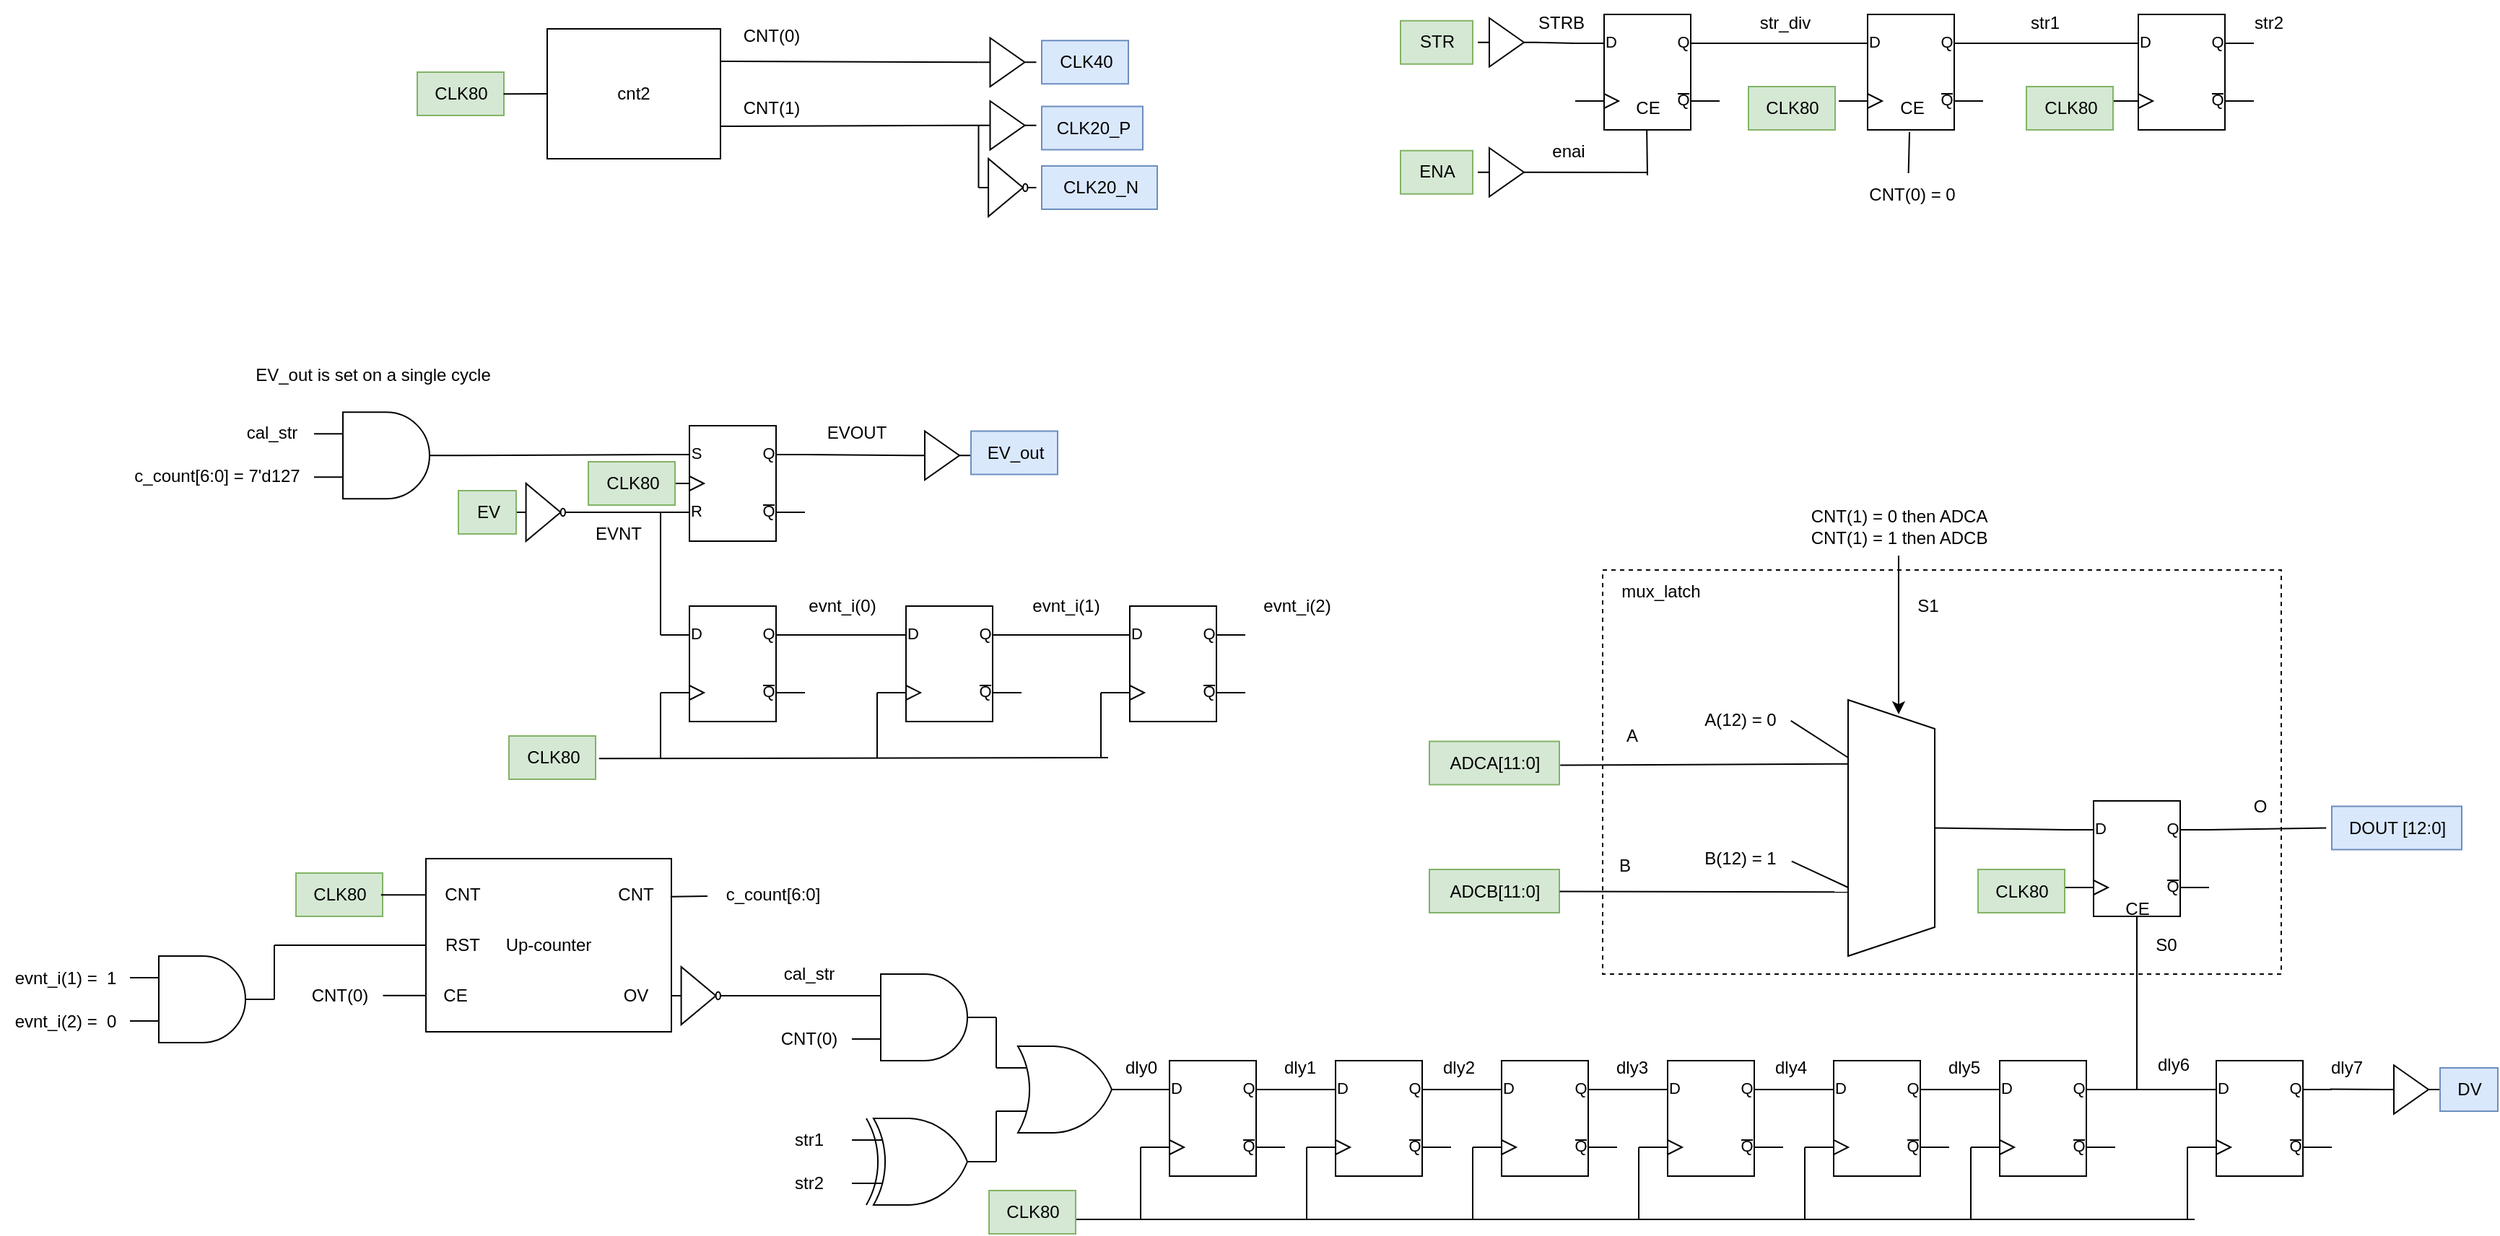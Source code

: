 <mxfile version="25.0.3">
  <diagram name="Page-1" id="l6vm6D5bDFFw4VC0lwEt">
    <mxGraphModel dx="4077" dy="2348" grid="1" gridSize="10" guides="1" tooltips="1" connect="1" arrows="1" fold="1" page="1" pageScale="1" pageWidth="850" pageHeight="1100" math="0" shadow="0">
      <root>
        <mxCell id="0" />
        <mxCell id="1" parent="0" />
        <mxCell id="7gWHNDznOMSoThGWRuVY-87" value="" style="rounded=0;whiteSpace=wrap;html=1;fillColor=none;strokeColor=default;dashed=1;" parent="1" vertex="1">
          <mxGeometry x="140" y="150" width="470" height="280" as="geometry" />
        </mxCell>
        <mxCell id="wpZZzpJMfPtLMuc3uOEI-1" value="" style="verticalLabelPosition=bottom;shadow=0;dashed=0;align=center;html=1;verticalAlign=top;shape=mxgraph.electrical.logic_gates.d_type_flip-flop;" parent="1" vertex="1">
          <mxGeometry x="460" y="310" width="100" height="80" as="geometry" />
        </mxCell>
        <mxCell id="wpZZzpJMfPtLMuc3uOEI-2" value="" style="endArrow=none;html=1;rounded=0;" parent="1" edge="1">
          <mxGeometry width="50" height="50" relative="1" as="geometry">
            <mxPoint x="510" y="510" as="sourcePoint" />
            <mxPoint x="510" y="390" as="targetPoint" />
          </mxGeometry>
        </mxCell>
        <mxCell id="wpZZzpJMfPtLMuc3uOEI-4" value="CE" style="text;html=1;align=center;verticalAlign=middle;resizable=0;points=[];autosize=1;strokeColor=none;fillColor=none;" parent="1" vertex="1">
          <mxGeometry x="490" y="370" width="40" height="30" as="geometry" />
        </mxCell>
        <mxCell id="wpZZzpJMfPtLMuc3uOEI-6" value="" style="verticalLabelPosition=bottom;shadow=0;dashed=0;align=center;html=1;verticalAlign=top;shape=mxgraph.electrical.logic_gates.d_type_flip-flop;" parent="1" vertex="1">
          <mxGeometry x="395" y="490" width="100" height="80" as="geometry" />
        </mxCell>
        <mxCell id="wpZZzpJMfPtLMuc3uOEI-7" value="" style="verticalLabelPosition=bottom;shadow=0;dashed=0;align=center;html=1;verticalAlign=top;shape=mxgraph.electrical.logic_gates.d_type_flip-flop;" parent="1" vertex="1">
          <mxGeometry x="545" y="490" width="100" height="80" as="geometry" />
        </mxCell>
        <mxCell id="wpZZzpJMfPtLMuc3uOEI-9" value="" style="endArrow=none;html=1;rounded=0;entryX=0;entryY=0.25;entryDx=0;entryDy=0;entryPerimeter=0;exitX=1;exitY=0.25;exitDx=0;exitDy=0;exitPerimeter=0;" parent="1" source="wpZZzpJMfPtLMuc3uOEI-6" target="wpZZzpJMfPtLMuc3uOEI-7" edge="1">
          <mxGeometry width="50" height="50" relative="1" as="geometry">
            <mxPoint x="530" y="510" as="sourcePoint" />
            <mxPoint x="610" y="520" as="targetPoint" />
          </mxGeometry>
        </mxCell>
        <mxCell id="wpZZzpJMfPtLMuc3uOEI-10" value="" style="verticalLabelPosition=bottom;shadow=0;dashed=0;align=center;html=1;verticalAlign=top;shape=mxgraph.electrical.logic_gates.d_type_flip-flop;" parent="1" vertex="1">
          <mxGeometry x="280" y="490" width="100" height="80" as="geometry" />
        </mxCell>
        <mxCell id="wpZZzpJMfPtLMuc3uOEI-11" value="" style="endArrow=none;html=1;rounded=0;exitX=1;exitY=0.25;exitDx=0;exitDy=0;exitPerimeter=0;entryX=0;entryY=0.25;entryDx=0;entryDy=0;entryPerimeter=0;" parent="1" source="wpZZzpJMfPtLMuc3uOEI-10" edge="1">
          <mxGeometry width="50" height="50" relative="1" as="geometry">
            <mxPoint x="410" y="570" as="sourcePoint" />
            <mxPoint x="395" y="510" as="targetPoint" />
          </mxGeometry>
        </mxCell>
        <mxCell id="wpZZzpJMfPtLMuc3uOEI-12" value="" style="verticalLabelPosition=bottom;shadow=0;dashed=0;align=center;html=1;verticalAlign=top;shape=mxgraph.electrical.logic_gates.d_type_flip-flop;" parent="1" vertex="1">
          <mxGeometry x="165" y="490" width="100" height="80" as="geometry" />
        </mxCell>
        <mxCell id="wpZZzpJMfPtLMuc3uOEI-13" value="" style="endArrow=none;html=1;rounded=0;exitX=1;exitY=0.25;exitDx=0;exitDy=0;exitPerimeter=0;entryX=0;entryY=0.25;entryDx=0;entryDy=0;entryPerimeter=0;" parent="1" source="wpZZzpJMfPtLMuc3uOEI-12" edge="1">
          <mxGeometry width="50" height="50" relative="1" as="geometry">
            <mxPoint x="295" y="570" as="sourcePoint" />
            <mxPoint x="280" y="510" as="targetPoint" />
          </mxGeometry>
        </mxCell>
        <mxCell id="wpZZzpJMfPtLMuc3uOEI-14" value="" style="verticalLabelPosition=bottom;shadow=0;dashed=0;align=center;html=1;verticalAlign=top;shape=mxgraph.electrical.logic_gates.d_type_flip-flop;" parent="1" vertex="1">
          <mxGeometry x="50" y="490" width="100" height="80" as="geometry" />
        </mxCell>
        <mxCell id="wpZZzpJMfPtLMuc3uOEI-15" value="" style="endArrow=none;html=1;rounded=0;exitX=1;exitY=0.25;exitDx=0;exitDy=0;exitPerimeter=0;entryX=0;entryY=0.25;entryDx=0;entryDy=0;entryPerimeter=0;" parent="1" source="wpZZzpJMfPtLMuc3uOEI-14" edge="1">
          <mxGeometry width="50" height="50" relative="1" as="geometry">
            <mxPoint x="180" y="570" as="sourcePoint" />
            <mxPoint x="165" y="510" as="targetPoint" />
          </mxGeometry>
        </mxCell>
        <mxCell id="wpZZzpJMfPtLMuc3uOEI-16" value="" style="verticalLabelPosition=bottom;shadow=0;dashed=0;align=center;html=1;verticalAlign=top;shape=mxgraph.electrical.logic_gates.d_type_flip-flop;" parent="1" vertex="1">
          <mxGeometry x="-65" y="490" width="100" height="80" as="geometry" />
        </mxCell>
        <mxCell id="wpZZzpJMfPtLMuc3uOEI-17" value="" style="endArrow=none;html=1;rounded=0;exitX=1;exitY=0.25;exitDx=0;exitDy=0;exitPerimeter=0;entryX=0;entryY=0.25;entryDx=0;entryDy=0;entryPerimeter=0;" parent="1" source="wpZZzpJMfPtLMuc3uOEI-16" edge="1">
          <mxGeometry width="50" height="50" relative="1" as="geometry">
            <mxPoint x="65" y="570" as="sourcePoint" />
            <mxPoint x="50" y="510" as="targetPoint" />
          </mxGeometry>
        </mxCell>
        <mxCell id="wpZZzpJMfPtLMuc3uOEI-18" value="" style="verticalLabelPosition=bottom;shadow=0;dashed=0;align=center;html=1;verticalAlign=top;shape=mxgraph.electrical.logic_gates.d_type_flip-flop;" parent="1" vertex="1">
          <mxGeometry x="-180" y="490" width="100" height="80" as="geometry" />
        </mxCell>
        <mxCell id="wpZZzpJMfPtLMuc3uOEI-19" value="" style="endArrow=none;html=1;rounded=0;exitX=1;exitY=0.25;exitDx=0;exitDy=0;exitPerimeter=0;entryX=0;entryY=0.25;entryDx=0;entryDy=0;entryPerimeter=0;" parent="1" source="wpZZzpJMfPtLMuc3uOEI-18" edge="1">
          <mxGeometry width="50" height="50" relative="1" as="geometry">
            <mxPoint x="-50" y="570" as="sourcePoint" />
            <mxPoint x="-65" y="510" as="targetPoint" />
          </mxGeometry>
        </mxCell>
        <mxCell id="wpZZzpJMfPtLMuc3uOEI-20" value="dly0" style="text;html=1;align=center;verticalAlign=middle;resizable=0;points=[];autosize=1;strokeColor=none;fillColor=none;" parent="1" vertex="1">
          <mxGeometry x="-205" y="480" width="50" height="30" as="geometry" />
        </mxCell>
        <mxCell id="wpZZzpJMfPtLMuc3uOEI-21" value="dly1" style="text;html=1;align=center;verticalAlign=middle;resizable=0;points=[];autosize=1;strokeColor=none;fillColor=none;" parent="1" vertex="1">
          <mxGeometry x="-95" y="480" width="50" height="30" as="geometry" />
        </mxCell>
        <mxCell id="wpZZzpJMfPtLMuc3uOEI-22" value="dly2" style="text;html=1;align=center;verticalAlign=middle;resizable=0;points=[];autosize=1;strokeColor=none;fillColor=none;" parent="1" vertex="1">
          <mxGeometry x="15" y="480" width="50" height="30" as="geometry" />
        </mxCell>
        <mxCell id="wpZZzpJMfPtLMuc3uOEI-23" value="dly3" style="text;html=1;align=center;verticalAlign=middle;resizable=0;points=[];autosize=1;strokeColor=none;fillColor=none;" parent="1" vertex="1">
          <mxGeometry x="135" y="480" width="50" height="30" as="geometry" />
        </mxCell>
        <mxCell id="wpZZzpJMfPtLMuc3uOEI-25" value="dly4" style="text;html=1;align=center;verticalAlign=middle;resizable=0;points=[];autosize=1;strokeColor=none;fillColor=none;" parent="1" vertex="1">
          <mxGeometry x="245" y="480" width="50" height="30" as="geometry" />
        </mxCell>
        <mxCell id="wpZZzpJMfPtLMuc3uOEI-26" value="dly5" style="text;html=1;align=center;verticalAlign=middle;resizable=0;points=[];autosize=1;strokeColor=none;fillColor=none;" parent="1" vertex="1">
          <mxGeometry x="365" y="480" width="50" height="30" as="geometry" />
        </mxCell>
        <mxCell id="wpZZzpJMfPtLMuc3uOEI-27" value="dly6" style="text;html=1;align=center;verticalAlign=middle;resizable=0;points=[];autosize=1;strokeColor=none;fillColor=none;" parent="1" vertex="1">
          <mxGeometry x="510" y="477.5" width="50" height="30" as="geometry" />
        </mxCell>
        <mxCell id="wpZZzpJMfPtLMuc3uOEI-28" value="" style="endArrow=none;html=1;rounded=0;entryX=0;entryY=0.75;entryDx=0;entryDy=0;entryPerimeter=0;" parent="1" target="wpZZzpJMfPtLMuc3uOEI-18" edge="1">
          <mxGeometry width="50" height="50" relative="1" as="geometry">
            <mxPoint x="-180" y="600" as="sourcePoint" />
            <mxPoint x="-155" y="600" as="targetPoint" />
          </mxGeometry>
        </mxCell>
        <mxCell id="wpZZzpJMfPtLMuc3uOEI-30" value="" style="endArrow=none;html=1;rounded=0;exitX=0;exitY=0.75;exitDx=0;exitDy=0;exitPerimeter=0;" parent="1" source="wpZZzpJMfPtLMuc3uOEI-16" edge="1">
          <mxGeometry width="50" height="50" relative="1" as="geometry">
            <mxPoint x="185" y="540" as="sourcePoint" />
            <mxPoint x="-65" y="600" as="targetPoint" />
          </mxGeometry>
        </mxCell>
        <mxCell id="wpZZzpJMfPtLMuc3uOEI-32" value="" style="endArrow=none;html=1;rounded=0;entryX=0;entryY=0.75;entryDx=0;entryDy=0;entryPerimeter=0;" parent="1" target="wpZZzpJMfPtLMuc3uOEI-14" edge="1">
          <mxGeometry width="50" height="50" relative="1" as="geometry">
            <mxPoint x="50" y="600" as="sourcePoint" />
            <mxPoint x="85" y="650" as="targetPoint" />
          </mxGeometry>
        </mxCell>
        <mxCell id="wpZZzpJMfPtLMuc3uOEI-33" value="" style="endArrow=none;html=1;rounded=0;entryX=0;entryY=0.75;entryDx=0;entryDy=0;entryPerimeter=0;" parent="1" edge="1">
          <mxGeometry width="50" height="50" relative="1" as="geometry">
            <mxPoint x="165" y="600" as="sourcePoint" />
            <mxPoint x="165" y="550" as="targetPoint" />
          </mxGeometry>
        </mxCell>
        <mxCell id="wpZZzpJMfPtLMuc3uOEI-34" value="" style="endArrow=none;html=1;rounded=0;entryX=0;entryY=0.75;entryDx=0;entryDy=0;entryPerimeter=0;" parent="1" edge="1">
          <mxGeometry width="50" height="50" relative="1" as="geometry">
            <mxPoint x="280" y="600" as="sourcePoint" />
            <mxPoint x="280" y="550" as="targetPoint" />
          </mxGeometry>
        </mxCell>
        <mxCell id="wpZZzpJMfPtLMuc3uOEI-35" value="" style="endArrow=none;html=1;rounded=0;entryX=0;entryY=0.75;entryDx=0;entryDy=0;entryPerimeter=0;" parent="1" edge="1">
          <mxGeometry width="50" height="50" relative="1" as="geometry">
            <mxPoint x="395" y="600" as="sourcePoint" />
            <mxPoint x="395" y="550" as="targetPoint" />
          </mxGeometry>
        </mxCell>
        <mxCell id="wpZZzpJMfPtLMuc3uOEI-36" value="" style="endArrow=none;html=1;rounded=0;entryX=0;entryY=0.75;entryDx=0;entryDy=0;entryPerimeter=0;" parent="1" edge="1">
          <mxGeometry width="50" height="50" relative="1" as="geometry">
            <mxPoint x="545" y="600" as="sourcePoint" />
            <mxPoint x="545" y="550" as="targetPoint" />
          </mxGeometry>
        </mxCell>
        <mxCell id="wpZZzpJMfPtLMuc3uOEI-37" value="" style="endArrow=none;html=1;rounded=0;" parent="1" edge="1">
          <mxGeometry width="50" height="50" relative="1" as="geometry">
            <mxPoint x="-225" y="600" as="sourcePoint" />
            <mxPoint x="550" y="600" as="targetPoint" />
          </mxGeometry>
        </mxCell>
        <mxCell id="wpZZzpJMfPtLMuc3uOEI-38" value="" style="verticalLabelPosition=bottom;shadow=0;dashed=0;align=center;html=1;verticalAlign=top;shape=mxgraph.electrical.logic_gates.logic_gate;operation=or;" parent="1" vertex="1">
          <mxGeometry x="-280" y="480" width="100" height="60" as="geometry" />
        </mxCell>
        <mxCell id="wpZZzpJMfPtLMuc3uOEI-39" value="" style="verticalLabelPosition=bottom;shadow=0;dashed=0;align=center;html=1;verticalAlign=top;shape=mxgraph.electrical.logic_gates.logic_gate;operation=and;" parent="1" vertex="1">
          <mxGeometry x="-380" y="430" width="100" height="60" as="geometry" />
        </mxCell>
        <mxCell id="wpZZzpJMfPtLMuc3uOEI-40" value="" style="verticalLabelPosition=bottom;shadow=0;dashed=0;align=center;html=1;verticalAlign=top;shape=mxgraph.electrical.logic_gates.logic_gate;operation=xor;" parent="1" vertex="1">
          <mxGeometry x="-380" y="530" width="100" height="60" as="geometry" />
        </mxCell>
        <mxCell id="wpZZzpJMfPtLMuc3uOEI-41" value="" style="endArrow=none;html=1;rounded=0;entryX=1;entryY=0.5;entryDx=0;entryDy=0;entryPerimeter=0;exitX=0;exitY=0.25;exitDx=0;exitDy=0;exitPerimeter=0;" parent="1" source="wpZZzpJMfPtLMuc3uOEI-38" target="wpZZzpJMfPtLMuc3uOEI-39" edge="1">
          <mxGeometry width="50" height="50" relative="1" as="geometry">
            <mxPoint x="-170" y="610" as="sourcePoint" />
            <mxPoint x="-170" y="560" as="targetPoint" />
          </mxGeometry>
        </mxCell>
        <mxCell id="wpZZzpJMfPtLMuc3uOEI-42" value="" style="endArrow=none;html=1;rounded=0;entryX=0;entryY=0.75;entryDx=0;entryDy=0;entryPerimeter=0;exitX=1;exitY=0.5;exitDx=0;exitDy=0;exitPerimeter=0;" parent="1" source="wpZZzpJMfPtLMuc3uOEI-40" target="wpZZzpJMfPtLMuc3uOEI-38" edge="1">
          <mxGeometry width="50" height="50" relative="1" as="geometry">
            <mxPoint x="-160" y="620" as="sourcePoint" />
            <mxPoint x="-160" y="570" as="targetPoint" />
          </mxGeometry>
        </mxCell>
        <mxCell id="wpZZzpJMfPtLMuc3uOEI-43" value="dly7" style="text;html=1;align=center;verticalAlign=middle;resizable=0;points=[];autosize=1;strokeColor=none;fillColor=none;" parent="1" vertex="1">
          <mxGeometry x="630" y="480" width="50" height="30" as="geometry" />
        </mxCell>
        <mxCell id="wpZZzpJMfPtLMuc3uOEI-44" value="str1" style="text;html=1;align=center;verticalAlign=middle;resizable=0;points=[];autosize=1;strokeColor=none;fillColor=none;" parent="1" vertex="1">
          <mxGeometry x="-430" y="530" width="40" height="30" as="geometry" />
        </mxCell>
        <mxCell id="wpZZzpJMfPtLMuc3uOEI-45" value="str2" style="text;html=1;align=center;verticalAlign=middle;resizable=0;points=[];autosize=1;strokeColor=none;fillColor=none;" parent="1" vertex="1">
          <mxGeometry x="-430" y="560" width="40" height="30" as="geometry" />
        </mxCell>
        <mxCell id="wpZZzpJMfPtLMuc3uOEI-46" value="cal_str" style="text;html=1;align=center;verticalAlign=middle;resizable=0;points=[];autosize=1;strokeColor=none;fillColor=none;" parent="1" vertex="1">
          <mxGeometry x="-440" y="415" width="60" height="30" as="geometry" />
        </mxCell>
        <mxCell id="wpZZzpJMfPtLMuc3uOEI-47" value="CNT(0)" style="text;html=1;align=center;verticalAlign=middle;resizable=0;points=[];autosize=1;strokeColor=none;fillColor=none;" parent="1" vertex="1">
          <mxGeometry x="-440" y="460" width="60" height="30" as="geometry" />
        </mxCell>
        <mxCell id="wpZZzpJMfPtLMuc3uOEI-48" value="CLK80" style="text;html=1;align=center;verticalAlign=middle;resizable=0;points=[];autosize=1;strokeColor=#82b366;fillColor=#d5e8d4;" parent="1" vertex="1">
          <mxGeometry x="-285" y="580" width="60" height="30" as="geometry" />
        </mxCell>
        <mxCell id="wpZZzpJMfPtLMuc3uOEI-49" value="" style="verticalLabelPosition=bottom;shadow=0;dashed=0;align=center;html=1;verticalAlign=top;shape=mxgraph.electrical.logic_gates.buffer2;" parent="1" vertex="1">
          <mxGeometry x="-337.5" y="53.75" width="40" height="33.75" as="geometry" />
        </mxCell>
        <mxCell id="wpZZzpJMfPtLMuc3uOEI-50" value="" style="verticalLabelPosition=bottom;shadow=0;dashed=0;align=center;html=1;verticalAlign=top;shape=mxgraph.electrical.logic_gates.synchronous_rs_latch;" parent="1" vertex="1">
          <mxGeometry x="-512.5" y="50" width="100" height="80" as="geometry" />
        </mxCell>
        <mxCell id="wpZZzpJMfPtLMuc3uOEI-53" value="EVOUT" style="text;html=1;align=center;verticalAlign=middle;resizable=0;points=[];autosize=1;strokeColor=none;fillColor=none;" parent="1" vertex="1">
          <mxGeometry x="-407.5" y="40" width="60" height="30" as="geometry" />
        </mxCell>
        <mxCell id="wpZZzpJMfPtLMuc3uOEI-56" value="EV_out" style="text;html=1;align=center;verticalAlign=middle;resizable=0;points=[];autosize=1;strokeColor=#6c8ebf;fillColor=#dae8fc;" parent="1" vertex="1">
          <mxGeometry x="-297.5" y="53.75" width="60" height="30" as="geometry" />
        </mxCell>
        <mxCell id="wpZZzpJMfPtLMuc3uOEI-57" value="CLK80" style="text;html=1;align=center;verticalAlign=middle;resizable=0;points=[];autosize=1;strokeColor=#82b366;fillColor=#d5e8d4;" parent="1" vertex="1">
          <mxGeometry x="-562.5" y="75" width="60" height="30" as="geometry" />
        </mxCell>
        <mxCell id="7gWHNDznOMSoThGWRuVY-1" value="" style="verticalLabelPosition=bottom;shadow=0;dashed=0;align=center;html=1;verticalAlign=top;shape=mxgraph.electrical.logic_gates.inverter_2" parent="1" vertex="1">
          <mxGeometry x="-612.5" y="90" width="40" height="40" as="geometry" />
        </mxCell>
        <mxCell id="7gWHNDznOMSoThGWRuVY-3" value="" style="endArrow=none;html=1;rounded=0;exitX=0;exitY=0.75;exitDx=0;exitDy=0;exitPerimeter=0;" parent="1" source="wpZZzpJMfPtLMuc3uOEI-50" edge="1">
          <mxGeometry width="50" height="50" relative="1" as="geometry">
            <mxPoint x="-602.5" as="sourcePoint" />
            <mxPoint x="-572.5" y="110" as="targetPoint" />
            <Array as="points" />
          </mxGeometry>
        </mxCell>
        <mxCell id="7gWHNDznOMSoThGWRuVY-5" value="" style="endArrow=none;html=1;rounded=0;exitX=0;exitY=0.5;exitDx=0;exitDy=0;" parent="1" source="wpZZzpJMfPtLMuc3uOEI-49" edge="1">
          <mxGeometry width="50" height="50" relative="1" as="geometry">
            <mxPoint x="-352.5" y="69.67" as="sourcePoint" />
            <mxPoint x="-412.5" y="70" as="targetPoint" />
          </mxGeometry>
        </mxCell>
        <mxCell id="7gWHNDznOMSoThGWRuVY-6" value="EVNT" style="text;html=1;align=center;verticalAlign=middle;resizable=0;points=[];autosize=1;strokeColor=none;fillColor=none;" parent="1" vertex="1">
          <mxGeometry x="-572.5" y="110" width="60" height="30" as="geometry" />
        </mxCell>
        <mxCell id="7gWHNDznOMSoThGWRuVY-8" value="EV" style="text;html=1;align=center;verticalAlign=middle;resizable=0;points=[];autosize=1;strokeColor=#82b366;fillColor=#d5e8d4;" parent="1" vertex="1">
          <mxGeometry x="-652.5" y="95" width="40" height="30" as="geometry" />
        </mxCell>
        <mxCell id="7gWHNDznOMSoThGWRuVY-9" value="" style="verticalLabelPosition=bottom;shadow=0;dashed=0;align=center;html=1;verticalAlign=top;shape=mxgraph.electrical.logic_gates.logic_gate;operation=and;" parent="1" vertex="1">
          <mxGeometry x="-752.5" y="40.63" width="100" height="60" as="geometry" />
        </mxCell>
        <mxCell id="7gWHNDznOMSoThGWRuVY-10" value="" style="endArrow=none;html=1;rounded=0;exitX=1;exitY=0.5;exitDx=0;exitDy=0;exitPerimeter=0;entryX=0;entryY=0.25;entryDx=0;entryDy=0;entryPerimeter=0;" parent="1" source="7gWHNDznOMSoThGWRuVY-9" target="wpZZzpJMfPtLMuc3uOEI-50" edge="1">
          <mxGeometry width="50" height="50" relative="1" as="geometry">
            <mxPoint x="-822.5" y="95" as="sourcePoint" />
            <mxPoint x="-807.5" y="95" as="targetPoint" />
          </mxGeometry>
        </mxCell>
        <mxCell id="7gWHNDznOMSoThGWRuVY-11" value="cal_str" style="text;html=1;align=center;verticalAlign=middle;resizable=0;points=[];autosize=1;strokeColor=none;fillColor=none;" parent="1" vertex="1">
          <mxGeometry x="-812.5" y="40" width="60" height="30" as="geometry" />
        </mxCell>
        <mxCell id="7gWHNDznOMSoThGWRuVY-13" value="Up-counter" style="rounded=0;whiteSpace=wrap;html=1;" parent="1" vertex="1">
          <mxGeometry x="-675" y="350" width="170" height="120" as="geometry" />
        </mxCell>
        <mxCell id="7gWHNDznOMSoThGWRuVY-14" value="CE" style="text;html=1;align=center;verticalAlign=middle;resizable=0;points=[];autosize=1;strokeColor=none;fillColor=none;" parent="1" vertex="1">
          <mxGeometry x="-675" y="430" width="40" height="30" as="geometry" />
        </mxCell>
        <mxCell id="7gWHNDznOMSoThGWRuVY-15" value="OV" style="text;html=1;align=center;verticalAlign=middle;resizable=0;points=[];autosize=1;strokeColor=none;fillColor=none;" parent="1" vertex="1">
          <mxGeometry x="-550" y="430" width="40" height="30" as="geometry" />
        </mxCell>
        <mxCell id="7gWHNDznOMSoThGWRuVY-16" value="CNT" style="text;html=1;align=center;verticalAlign=middle;resizable=0;points=[];autosize=1;strokeColor=none;fillColor=none;" parent="1" vertex="1">
          <mxGeometry x="-555" y="360" width="50" height="30" as="geometry" />
        </mxCell>
        <mxCell id="7gWHNDznOMSoThGWRuVY-17" value="CNT" style="text;html=1;align=center;verticalAlign=middle;resizable=0;points=[];autosize=1;strokeColor=none;fillColor=none;" parent="1" vertex="1">
          <mxGeometry x="-675" y="360" width="50" height="30" as="geometry" />
        </mxCell>
        <mxCell id="7gWHNDznOMSoThGWRuVY-18" value="RST" style="text;html=1;align=center;verticalAlign=middle;resizable=0;points=[];autosize=1;strokeColor=none;fillColor=none;" parent="1" vertex="1">
          <mxGeometry x="-675" y="395" width="50" height="30" as="geometry" />
        </mxCell>
        <mxCell id="7gWHNDznOMSoThGWRuVY-19" value="CLK80" style="text;html=1;align=center;verticalAlign=middle;resizable=0;points=[];autosize=1;strokeColor=#82b366;fillColor=#d5e8d4;" parent="1" vertex="1">
          <mxGeometry x="-765" y="360" width="60" height="30" as="geometry" />
        </mxCell>
        <mxCell id="7gWHNDznOMSoThGWRuVY-20" value="" style="endArrow=none;html=1;rounded=0;entryX=0.981;entryY=0.506;entryDx=0;entryDy=0;entryPerimeter=0;" parent="1" source="7gWHNDznOMSoThGWRuVY-17" target="7gWHNDznOMSoThGWRuVY-19" edge="1">
          <mxGeometry width="50" height="50" relative="1" as="geometry">
            <mxPoint x="-165" y="231" as="sourcePoint" />
            <mxPoint x="-240" y="230" as="targetPoint" />
          </mxGeometry>
        </mxCell>
        <mxCell id="7gWHNDznOMSoThGWRuVY-21" value="" style="verticalLabelPosition=bottom;shadow=0;dashed=0;align=center;html=1;verticalAlign=top;shape=mxgraph.electrical.logic_gates.logic_gate;operation=and;" parent="1" vertex="1">
          <mxGeometry x="-880" y="417.5" width="100" height="60" as="geometry" />
        </mxCell>
        <mxCell id="7gWHNDznOMSoThGWRuVY-22" value="" style="endArrow=none;html=1;rounded=0;entryX=1;entryY=0.5;entryDx=0;entryDy=0;entryPerimeter=0;" parent="1" target="7gWHNDznOMSoThGWRuVY-21" edge="1">
          <mxGeometry width="50" height="50" relative="1" as="geometry">
            <mxPoint x="-780" y="410" as="sourcePoint" />
            <mxPoint x="-955" y="642.5" as="targetPoint" />
          </mxGeometry>
        </mxCell>
        <mxCell id="7gWHNDznOMSoThGWRuVY-23" value="" style="endArrow=none;html=1;rounded=0;entryX=0;entryY=0.502;entryDx=0;entryDy=0;entryPerimeter=0;" parent="1" target="7gWHNDznOMSoThGWRuVY-18" edge="1">
          <mxGeometry width="50" height="50" relative="1" as="geometry">
            <mxPoint x="-780" y="410" as="sourcePoint" />
            <mxPoint x="-745" y="455" as="targetPoint" />
          </mxGeometry>
        </mxCell>
        <mxCell id="7gWHNDznOMSoThGWRuVY-24" value="evnt_i(1) =&amp;nbsp; 1" style="text;html=1;align=center;verticalAlign=middle;resizable=0;points=[];autosize=1;strokeColor=none;fillColor=none;" parent="1" vertex="1">
          <mxGeometry x="-970" y="417.5" width="90" height="30" as="geometry" />
        </mxCell>
        <mxCell id="7gWHNDznOMSoThGWRuVY-26" value="evnt_i(2) =&amp;nbsp; 0" style="text;html=1;align=center;verticalAlign=middle;resizable=0;points=[];autosize=1;strokeColor=none;fillColor=none;" parent="1" vertex="1">
          <mxGeometry x="-970" y="447.5" width="90" height="30" as="geometry" />
        </mxCell>
        <mxCell id="7gWHNDznOMSoThGWRuVY-28" value="" style="endArrow=none;html=1;rounded=0;exitX=1;exitY=0.5;exitDx=0;exitDy=0;exitPerimeter=0;entryX=0;entryY=0.25;entryDx=0;entryDy=0;entryPerimeter=0;" parent="1" source="7gWHNDznOMSoThGWRuVY-30" target="wpZZzpJMfPtLMuc3uOEI-39" edge="1">
          <mxGeometry width="50" height="50" relative="1" as="geometry">
            <mxPoint x="-465" y="440" as="sourcePoint" />
            <mxPoint x="-400" y="445" as="targetPoint" />
          </mxGeometry>
        </mxCell>
        <mxCell id="7gWHNDznOMSoThGWRuVY-30" value="" style="verticalLabelPosition=bottom;shadow=0;dashed=0;align=center;html=1;verticalAlign=top;shape=mxgraph.electrical.logic_gates.inverter_2" parent="1" vertex="1">
          <mxGeometry x="-505" y="425" width="40" height="40" as="geometry" />
        </mxCell>
        <mxCell id="7gWHNDznOMSoThGWRuVY-34" value="CNT(0)" style="text;html=1;align=center;verticalAlign=middle;resizable=0;points=[];autosize=1;strokeColor=none;fillColor=none;" parent="1" vertex="1">
          <mxGeometry x="-765" y="430" width="60" height="30" as="geometry" />
        </mxCell>
        <mxCell id="7gWHNDznOMSoThGWRuVY-35" value="" style="endArrow=none;html=1;rounded=0;entryX=1.004;entryY=0.497;entryDx=0;entryDy=0;entryPerimeter=0;exitX=-0.012;exitY=0.497;exitDx=0;exitDy=0;exitPerimeter=0;" parent="1" source="7gWHNDznOMSoThGWRuVY-14" target="7gWHNDznOMSoThGWRuVY-34" edge="1">
          <mxGeometry width="50" height="50" relative="1" as="geometry">
            <mxPoint x="-665" y="385" as="sourcePoint" />
            <mxPoint x="-696" y="385" as="targetPoint" />
          </mxGeometry>
        </mxCell>
        <mxCell id="7gWHNDznOMSoThGWRuVY-49" value="evnt_i(0)" style="text;html=1;align=center;verticalAlign=middle;resizable=0;points=[];autosize=1;strokeColor=none;fillColor=none;" parent="1" vertex="1">
          <mxGeometry x="-422.5" y="160" width="70" height="30" as="geometry" />
        </mxCell>
        <mxCell id="7gWHNDznOMSoThGWRuVY-50" value="evnt_i(1)" style="text;html=1;align=center;verticalAlign=middle;resizable=0;points=[];autosize=1;strokeColor=none;fillColor=none;" parent="1" vertex="1">
          <mxGeometry x="-267.5" y="160" width="70" height="30" as="geometry" />
        </mxCell>
        <mxCell id="7gWHNDznOMSoThGWRuVY-51" value="evnt_i(2)" style="text;html=1;align=center;verticalAlign=middle;resizable=0;points=[];autosize=1;strokeColor=none;fillColor=none;" parent="1" vertex="1">
          <mxGeometry x="-107.5" y="160" width="70" height="30" as="geometry" />
        </mxCell>
        <mxCell id="7gWHNDznOMSoThGWRuVY-52" value="" style="endArrow=none;html=1;rounded=0;exitX=0;exitY=0.25;exitDx=0;exitDy=0;exitPerimeter=0;" parent="1" source="7gWHNDznOMSoThGWRuVY-60" edge="1">
          <mxGeometry width="50" height="50" relative="1" as="geometry">
            <mxPoint x="-512.5" y="190" as="sourcePoint" />
            <mxPoint x="-512.5" y="110" as="targetPoint" />
          </mxGeometry>
        </mxCell>
        <mxCell id="7gWHNDznOMSoThGWRuVY-54" value="" style="verticalLabelPosition=bottom;shadow=0;dashed=0;align=center;html=1;verticalAlign=top;shape=mxgraph.electrical.logic_gates.buffer2;" parent="1" vertex="1">
          <mxGeometry x="680" y="493.13" width="40" height="33.75" as="geometry" />
        </mxCell>
        <mxCell id="7gWHNDznOMSoThGWRuVY-55" value="" style="endArrow=none;html=1;rounded=0;exitX=0;exitY=0.5;exitDx=0;exitDy=0;entryX=0.276;entryY=0.993;entryDx=0;entryDy=0;entryPerimeter=0;" parent="1" source="7gWHNDznOMSoThGWRuVY-54" target="wpZZzpJMfPtLMuc3uOEI-43" edge="1">
          <mxGeometry width="50" height="50" relative="1" as="geometry">
            <mxPoint x="455" y="300" as="sourcePoint" />
            <mxPoint x="505" y="250" as="targetPoint" />
          </mxGeometry>
        </mxCell>
        <mxCell id="7gWHNDznOMSoThGWRuVY-56" value="DV" style="text;html=1;align=center;verticalAlign=middle;resizable=0;points=[];autosize=1;strokeColor=#6c8ebf;fillColor=#dae8fc;" parent="1" vertex="1">
          <mxGeometry x="720" y="495.01" width="40" height="30" as="geometry" />
        </mxCell>
        <mxCell id="7gWHNDznOMSoThGWRuVY-57" value="" style="verticalLabelPosition=bottom;shadow=0;dashed=0;align=center;html=1;verticalAlign=top;shape=mxgraph.electrical.logic_gates.d_type_flip-flop;" parent="1" vertex="1">
          <mxGeometry x="-207.5" y="175" width="100" height="80" as="geometry" />
        </mxCell>
        <mxCell id="7gWHNDznOMSoThGWRuVY-58" value="" style="verticalLabelPosition=bottom;shadow=0;dashed=0;align=center;html=1;verticalAlign=top;shape=mxgraph.electrical.logic_gates.d_type_flip-flop;" parent="1" vertex="1">
          <mxGeometry x="-362.5" y="175" width="100" height="80" as="geometry" />
        </mxCell>
        <mxCell id="7gWHNDznOMSoThGWRuVY-59" value="" style="endArrow=none;html=1;rounded=0;exitX=1;exitY=0.25;exitDx=0;exitDy=0;exitPerimeter=0;entryX=0;entryY=0.25;entryDx=0;entryDy=0;entryPerimeter=0;" parent="1" source="7gWHNDznOMSoThGWRuVY-58" target="7gWHNDznOMSoThGWRuVY-57" edge="1">
          <mxGeometry width="50" height="50" relative="1" as="geometry">
            <mxPoint x="-200" y="195" as="sourcePoint" />
            <mxPoint x="-202.5" y="195" as="targetPoint" />
          </mxGeometry>
        </mxCell>
        <mxCell id="7gWHNDznOMSoThGWRuVY-60" value="" style="verticalLabelPosition=bottom;shadow=0;dashed=0;align=center;html=1;verticalAlign=top;shape=mxgraph.electrical.logic_gates.d_type_flip-flop;" parent="1" vertex="1">
          <mxGeometry x="-512.5" y="175" width="100" height="80" as="geometry" />
        </mxCell>
        <mxCell id="7gWHNDznOMSoThGWRuVY-61" value="" style="endArrow=none;html=1;rounded=0;entryX=0;entryY=0.25;entryDx=0;entryDy=0;entryPerimeter=0;exitX=1;exitY=0.25;exitDx=0;exitDy=0;exitPerimeter=0;" parent="1" source="7gWHNDznOMSoThGWRuVY-60" edge="1">
          <mxGeometry width="50" height="50" relative="1" as="geometry">
            <mxPoint x="-372.5" y="200" as="sourcePoint" />
            <mxPoint x="-362.5" y="195" as="targetPoint" />
          </mxGeometry>
        </mxCell>
        <mxCell id="7gWHNDznOMSoThGWRuVY-65" value="" style="endArrow=none;html=1;rounded=0;entryX=0;entryY=0.75;entryDx=0;entryDy=0;entryPerimeter=0;" parent="1" target="7gWHNDznOMSoThGWRuVY-60" edge="1">
          <mxGeometry width="50" height="50" relative="1" as="geometry">
            <mxPoint x="-512.5" y="280" as="sourcePoint" />
            <mxPoint x="-487.5" y="285" as="targetPoint" />
          </mxGeometry>
        </mxCell>
        <mxCell id="7gWHNDznOMSoThGWRuVY-66" value="" style="endArrow=none;html=1;rounded=0;exitX=0;exitY=0.75;exitDx=0;exitDy=0;exitPerimeter=0;" parent="1" source="7gWHNDznOMSoThGWRuVY-58" edge="1">
          <mxGeometry width="50" height="50" relative="1" as="geometry">
            <mxPoint x="-112.5" y="225" as="sourcePoint" />
            <mxPoint x="-362.5" y="280" as="targetPoint" />
          </mxGeometry>
        </mxCell>
        <mxCell id="7gWHNDznOMSoThGWRuVY-67" value="" style="endArrow=none;html=1;rounded=0;entryX=0;entryY=0.75;entryDx=0;entryDy=0;entryPerimeter=0;" parent="1" target="7gWHNDznOMSoThGWRuVY-57" edge="1">
          <mxGeometry width="50" height="50" relative="1" as="geometry">
            <mxPoint x="-207.5" y="280" as="sourcePoint" />
            <mxPoint x="-172.5" y="335" as="targetPoint" />
          </mxGeometry>
        </mxCell>
        <mxCell id="7gWHNDznOMSoThGWRuVY-71" value="CLK80" style="text;html=1;align=center;verticalAlign=middle;resizable=0;points=[];autosize=1;strokeColor=#82b366;fillColor=#d5e8d4;" parent="1" vertex="1">
          <mxGeometry x="-617.5" y="265" width="60" height="30" as="geometry" />
        </mxCell>
        <mxCell id="7gWHNDznOMSoThGWRuVY-72" value="" style="endArrow=none;html=1;rounded=0;exitX=1.04;exitY=0.521;exitDx=0;exitDy=0;exitPerimeter=0;" parent="1" source="7gWHNDznOMSoThGWRuVY-71" edge="1">
          <mxGeometry width="50" height="50" relative="1" as="geometry">
            <mxPoint x="-512.5" y="280" as="sourcePoint" />
            <mxPoint x="-202.5" y="280" as="targetPoint" />
            <Array as="points" />
          </mxGeometry>
        </mxCell>
        <mxCell id="7gWHNDznOMSoThGWRuVY-73" value="" style="shape=trapezoid;perimeter=trapezoidPerimeter;whiteSpace=wrap;html=1;fixedSize=1;rotation=90;" parent="1" vertex="1">
          <mxGeometry x="251.25" y="298.75" width="177.5" height="60" as="geometry" />
        </mxCell>
        <mxCell id="7gWHNDznOMSoThGWRuVY-74" value="ADCA[11:0]" style="text;html=1;align=center;verticalAlign=middle;resizable=0;points=[];autosize=1;strokeColor=#82b366;fillColor=#d5e8d4;" parent="1" vertex="1">
          <mxGeometry x="20" y="268.75" width="90" height="30" as="geometry" />
        </mxCell>
        <mxCell id="7gWHNDznOMSoThGWRuVY-75" value="ADCB[11:0]" style="text;html=1;align=center;verticalAlign=middle;resizable=0;points=[];autosize=1;strokeColor=#82b366;fillColor=#d5e8d4;" parent="1" vertex="1">
          <mxGeometry x="20" y="357.5" width="90" height="30" as="geometry" />
        </mxCell>
        <mxCell id="7gWHNDznOMSoThGWRuVY-76" value="" style="endArrow=none;html=1;rounded=0;entryX=0.25;entryY=1;entryDx=0;entryDy=0;exitX=1.007;exitY=0.55;exitDx=0;exitDy=0;exitPerimeter=0;" parent="1" source="7gWHNDznOMSoThGWRuVY-74" target="7gWHNDznOMSoThGWRuVY-73" edge="1">
          <mxGeometry width="50" height="50" relative="1" as="geometry">
            <mxPoint x="290" y="300" as="sourcePoint" />
            <mxPoint x="820" y="360" as="targetPoint" />
            <Array as="points" />
          </mxGeometry>
        </mxCell>
        <mxCell id="7gWHNDznOMSoThGWRuVY-77" value="" style="endArrow=none;html=1;rounded=0;entryX=0.75;entryY=1;entryDx=0;entryDy=0;exitX=1.003;exitY=0.509;exitDx=0;exitDy=0;exitPerimeter=0;" parent="1" source="7gWHNDznOMSoThGWRuVY-75" target="7gWHNDznOMSoThGWRuVY-73" edge="1">
          <mxGeometry width="50" height="50" relative="1" as="geometry">
            <mxPoint x="290" y="370" as="sourcePoint" />
            <mxPoint x="320" y="364.8" as="targetPoint" />
            <Array as="points" />
          </mxGeometry>
        </mxCell>
        <mxCell id="7gWHNDznOMSoThGWRuVY-78" value="A(12) = 0" style="text;html=1;align=center;verticalAlign=middle;resizable=0;points=[];autosize=1;strokeColor=none;fillColor=none;" parent="1" vertex="1">
          <mxGeometry x="200" y="238.75" width="70" height="30" as="geometry" />
        </mxCell>
        <mxCell id="7gWHNDznOMSoThGWRuVY-79" value="B(12) = 1" style="text;html=1;align=center;verticalAlign=middle;resizable=0;points=[];autosize=1;strokeColor=none;fillColor=none;" parent="1" vertex="1">
          <mxGeometry x="200" y="335" width="70" height="30" as="geometry" />
        </mxCell>
        <mxCell id="7gWHNDznOMSoThGWRuVY-81" value="" style="endArrow=none;html=1;rounded=0;exitX=0.5;exitY=0;exitDx=0;exitDy=0;entryX=0;entryY=0.25;entryDx=0;entryDy=0;entryPerimeter=0;" parent="1" source="7gWHNDznOMSoThGWRuVY-73" target="wpZZzpJMfPtLMuc3uOEI-1" edge="1">
          <mxGeometry width="50" height="50" relative="1" as="geometry">
            <mxPoint x="600" y="400" as="sourcePoint" />
            <mxPoint x="650" y="350" as="targetPoint" />
          </mxGeometry>
        </mxCell>
        <mxCell id="7gWHNDznOMSoThGWRuVY-82" value="CLK80" style="text;html=1;align=center;verticalAlign=middle;resizable=0;points=[];autosize=1;strokeColor=#82b366;fillColor=#d5e8d4;" parent="1" vertex="1">
          <mxGeometry x="400" y="357.5" width="60" height="30" as="geometry" />
        </mxCell>
        <mxCell id="7gWHNDznOMSoThGWRuVY-83" value="S0" style="text;html=1;align=center;verticalAlign=middle;resizable=0;points=[];autosize=1;strokeColor=none;fillColor=none;" parent="1" vertex="1">
          <mxGeometry x="510" y="395" width="40" height="30" as="geometry" />
        </mxCell>
        <mxCell id="7gWHNDznOMSoThGWRuVY-84" value="CNT(1) = 0 then ADCA&lt;div&gt;CNT(1) = 1 then ADCB&lt;/div&gt;" style="text;html=1;align=center;verticalAlign=middle;resizable=0;points=[];autosize=1;strokeColor=none;fillColor=none;" parent="1" vertex="1">
          <mxGeometry x="270" y="100" width="150" height="40" as="geometry" />
        </mxCell>
        <mxCell id="7gWHNDznOMSoThGWRuVY-85" style="edgeStyle=orthogonalEdgeStyle;rounded=0;orthogonalLoop=1;jettySize=auto;html=1;entryX=0.056;entryY=0.417;entryDx=0;entryDy=0;entryPerimeter=0;" parent="1" source="7gWHNDznOMSoThGWRuVY-84" target="7gWHNDznOMSoThGWRuVY-73" edge="1">
          <mxGeometry relative="1" as="geometry" />
        </mxCell>
        <mxCell id="7gWHNDznOMSoThGWRuVY-86" value="S1" style="text;html=1;align=center;verticalAlign=middle;resizable=0;points=[];autosize=1;strokeColor=none;fillColor=none;" parent="1" vertex="1">
          <mxGeometry x="345" y="160" width="40" height="30" as="geometry" />
        </mxCell>
        <mxCell id="7gWHNDznOMSoThGWRuVY-88" value="mux_latch" style="text;html=1;align=center;verticalAlign=middle;resizable=0;points=[];autosize=1;strokeColor=none;fillColor=none;" parent="1" vertex="1">
          <mxGeometry x="140" y="150" width="80" height="30" as="geometry" />
        </mxCell>
        <mxCell id="7gWHNDznOMSoThGWRuVY-90" value="DOUT [12:0]" style="text;html=1;align=center;verticalAlign=middle;resizable=0;points=[];autosize=1;strokeColor=#6c8ebf;fillColor=#dae8fc;" parent="1" vertex="1">
          <mxGeometry x="645" y="313.75" width="90" height="30" as="geometry" />
        </mxCell>
        <mxCell id="7gWHNDznOMSoThGWRuVY-91" value="" style="endArrow=none;html=1;rounded=0;exitX=1;exitY=0.25;exitDx=0;exitDy=0;exitPerimeter=0;entryX=-0.043;entryY=0.5;entryDx=0;entryDy=0;entryPerimeter=0;" parent="1" source="wpZZzpJMfPtLMuc3uOEI-1" target="7gWHNDznOMSoThGWRuVY-90" edge="1">
          <mxGeometry width="50" height="50" relative="1" as="geometry">
            <mxPoint x="440" y="30" as="sourcePoint" />
            <mxPoint x="490" y="-20" as="targetPoint" />
          </mxGeometry>
        </mxCell>
        <mxCell id="7gWHNDznOMSoThGWRuVY-93" value="" style="endArrow=none;html=1;rounded=0;entryX=1.005;entryY=0.522;entryDx=0;entryDy=0;entryPerimeter=0;" parent="1" target="7gWHNDznOMSoThGWRuVY-78" edge="1">
          <mxGeometry width="50" height="50" relative="1" as="geometry">
            <mxPoint x="310" y="280" as="sourcePoint" />
            <mxPoint x="430" y="240" as="targetPoint" />
          </mxGeometry>
        </mxCell>
        <mxCell id="7gWHNDznOMSoThGWRuVY-94" value="" style="endArrow=none;html=1;rounded=0;entryX=1.013;entryY=0.56;entryDx=0;entryDy=0;entryPerimeter=0;" parent="1" target="7gWHNDznOMSoThGWRuVY-79" edge="1">
          <mxGeometry width="50" height="50" relative="1" as="geometry">
            <mxPoint x="310" y="370" as="sourcePoint" />
            <mxPoint x="280" y="264" as="targetPoint" />
          </mxGeometry>
        </mxCell>
        <mxCell id="7gWHNDznOMSoThGWRuVY-95" value="A" style="text;html=1;align=center;verticalAlign=middle;resizable=0;points=[];autosize=1;strokeColor=none;fillColor=none;" parent="1" vertex="1">
          <mxGeometry x="145" y="250" width="30" height="30" as="geometry" />
        </mxCell>
        <mxCell id="7gWHNDznOMSoThGWRuVY-96" value="B" style="text;html=1;align=center;verticalAlign=middle;resizable=0;points=[];autosize=1;strokeColor=none;fillColor=none;" parent="1" vertex="1">
          <mxGeometry x="140" y="340" width="30" height="30" as="geometry" />
        </mxCell>
        <mxCell id="7gWHNDznOMSoThGWRuVY-97" value="O" style="text;html=1;align=center;verticalAlign=middle;resizable=0;points=[];autosize=1;strokeColor=none;fillColor=none;" parent="1" vertex="1">
          <mxGeometry x="580" y="298.75" width="30" height="30" as="geometry" />
        </mxCell>
        <mxCell id="7gWHNDznOMSoThGWRuVY-98" value="cnt2" style="rounded=0;whiteSpace=wrap;html=1;" parent="1" vertex="1">
          <mxGeometry x="-591" y="-225" width="120" height="90" as="geometry" />
        </mxCell>
        <mxCell id="7gWHNDznOMSoThGWRuVY-99" value="CLK80" style="text;html=1;align=center;verticalAlign=middle;resizable=0;points=[];autosize=1;strokeColor=#82b366;fillColor=#d5e8d4;" parent="1" vertex="1">
          <mxGeometry x="-681" y="-195" width="60" height="30" as="geometry" />
        </mxCell>
        <mxCell id="7gWHNDznOMSoThGWRuVY-100" value="" style="endArrow=none;html=1;rounded=0;exitX=0.997;exitY=0.504;exitDx=0;exitDy=0;exitPerimeter=0;entryX=0;entryY=0.5;entryDx=0;entryDy=0;" parent="1" source="7gWHNDznOMSoThGWRuVY-99" target="7gWHNDznOMSoThGWRuVY-98" edge="1">
          <mxGeometry width="50" height="50" relative="1" as="geometry">
            <mxPoint x="-416" y="-80" as="sourcePoint" />
            <mxPoint x="-366" y="-130" as="targetPoint" />
          </mxGeometry>
        </mxCell>
        <mxCell id="7gWHNDznOMSoThGWRuVY-101" value="" style="endArrow=none;html=1;rounded=0;exitX=1;exitY=0.25;exitDx=0;exitDy=0;entryX=0;entryY=0.5;entryDx=0;entryDy=0;" parent="1" source="7gWHNDznOMSoThGWRuVY-98" target="7gWHNDznOMSoThGWRuVY-106" edge="1">
          <mxGeometry width="50" height="50" relative="1" as="geometry">
            <mxPoint x="-446" y="-185" as="sourcePoint" />
            <mxPoint x="-376" y="-185" as="targetPoint" />
          </mxGeometry>
        </mxCell>
        <mxCell id="7gWHNDznOMSoThGWRuVY-102" value="" style="endArrow=none;html=1;rounded=0;exitX=1;exitY=0.75;exitDx=0;exitDy=0;entryX=0;entryY=0.5;entryDx=0;entryDy=0;" parent="1" source="7gWHNDznOMSoThGWRuVY-98" target="7gWHNDznOMSoThGWRuVY-108" edge="1">
          <mxGeometry width="50" height="50" relative="1" as="geometry">
            <mxPoint x="-446" y="-150.22" as="sourcePoint" />
            <mxPoint x="-376" y="-155" as="targetPoint" />
          </mxGeometry>
        </mxCell>
        <mxCell id="7gWHNDznOMSoThGWRuVY-103" value="CNT(0)" style="text;html=1;align=center;verticalAlign=middle;resizable=0;points=[];autosize=1;strokeColor=none;fillColor=none;" parent="1" vertex="1">
          <mxGeometry x="-466" y="-235" width="60" height="30" as="geometry" />
        </mxCell>
        <mxCell id="7gWHNDznOMSoThGWRuVY-104" value="CNT(1)" style="text;html=1;align=center;verticalAlign=middle;resizable=0;points=[];autosize=1;strokeColor=none;fillColor=none;" parent="1" vertex="1">
          <mxGeometry x="-466" y="-185" width="60" height="30" as="geometry" />
        </mxCell>
        <mxCell id="7gWHNDznOMSoThGWRuVY-106" value="" style="verticalLabelPosition=bottom;shadow=0;dashed=0;align=center;html=1;verticalAlign=top;shape=mxgraph.electrical.logic_gates.buffer2;" parent="1" vertex="1">
          <mxGeometry x="-292.25" y="-218.75" width="40" height="33.75" as="geometry" />
        </mxCell>
        <mxCell id="7gWHNDznOMSoThGWRuVY-107" value="" style="verticalLabelPosition=bottom;shadow=0;dashed=0;align=center;html=1;verticalAlign=top;shape=mxgraph.electrical.logic_gates.inverter_2" parent="1" vertex="1">
          <mxGeometry x="-292.25" y="-135" width="40" height="40" as="geometry" />
        </mxCell>
        <mxCell id="7gWHNDznOMSoThGWRuVY-108" value="" style="verticalLabelPosition=bottom;shadow=0;dashed=0;align=center;html=1;verticalAlign=top;shape=mxgraph.electrical.logic_gates.buffer2;" parent="1" vertex="1">
          <mxGeometry x="-292.25" y="-175" width="40" height="33.75" as="geometry" />
        </mxCell>
        <mxCell id="7gWHNDznOMSoThGWRuVY-110" value="" style="endArrow=none;html=1;rounded=0;entryX=0;entryY=0.5;entryDx=0;entryDy=0;entryPerimeter=0;exitX=0;exitY=0.5;exitDx=0;exitDy=0;" parent="1" source="7gWHNDznOMSoThGWRuVY-108" target="7gWHNDznOMSoThGWRuVY-107" edge="1">
          <mxGeometry width="50" height="50" relative="1" as="geometry">
            <mxPoint x="-333.5" y="-155" as="sourcePoint" />
            <mxPoint x="-283.5" y="-205" as="targetPoint" />
          </mxGeometry>
        </mxCell>
        <mxCell id="7gWHNDznOMSoThGWRuVY-111" value="CLK40" style="text;html=1;align=center;verticalAlign=middle;resizable=0;points=[];autosize=1;strokeColor=#6c8ebf;fillColor=#dae8fc;" parent="1" vertex="1">
          <mxGeometry x="-248.5" y="-216.88" width="60" height="30" as="geometry" />
        </mxCell>
        <mxCell id="7gWHNDznOMSoThGWRuVY-112" value="CLK20_P" style="text;html=1;align=center;verticalAlign=middle;resizable=0;points=[];autosize=1;strokeColor=#6c8ebf;fillColor=#dae8fc;" parent="1" vertex="1">
          <mxGeometry x="-248.5" y="-171.25" width="70" height="30" as="geometry" />
        </mxCell>
        <mxCell id="7gWHNDznOMSoThGWRuVY-113" value="CLK20_N" style="text;html=1;align=center;verticalAlign=middle;resizable=0;points=[];autosize=1;strokeColor=#6c8ebf;fillColor=#dae8fc;" parent="1" vertex="1">
          <mxGeometry x="-248.5" y="-130" width="80" height="30" as="geometry" />
        </mxCell>
        <mxCell id="7gWHNDznOMSoThGWRuVY-114" value="c_count[6:0]" style="text;html=1;align=center;verticalAlign=middle;resizable=0;points=[];autosize=1;strokeColor=none;fillColor=none;" parent="1" vertex="1">
          <mxGeometry x="-480" y="360" width="90" height="30" as="geometry" />
        </mxCell>
        <mxCell id="7gWHNDznOMSoThGWRuVY-115" value="" style="endArrow=none;html=1;rounded=0;exitX=0.988;exitY=0.544;exitDx=0;exitDy=0;exitPerimeter=0;" parent="1" source="7gWHNDznOMSoThGWRuVY-16" edge="1">
          <mxGeometry width="50" height="50" relative="1" as="geometry">
            <mxPoint x="-240" y="220" as="sourcePoint" />
            <mxPoint x="-480" y="376" as="targetPoint" />
          </mxGeometry>
        </mxCell>
        <mxCell id="7gWHNDznOMSoThGWRuVY-116" value="c_count[6:0] = 7&#39;d127" style="text;html=1;align=center;verticalAlign=middle;resizable=0;points=[];autosize=1;strokeColor=none;fillColor=none;" parent="1" vertex="1">
          <mxGeometry x="-890" y="70" width="140" height="30" as="geometry" />
        </mxCell>
        <mxCell id="7gWHNDznOMSoThGWRuVY-117" value="EV_out is set on a single cycle" style="text;html=1;align=center;verticalAlign=middle;resizable=0;points=[];autosize=1;strokeColor=none;fillColor=none;" parent="1" vertex="1">
          <mxGeometry x="-807.5" width="190" height="30" as="geometry" />
        </mxCell>
        <mxCell id="7gWHNDznOMSoThGWRuVY-118" value="" style="verticalLabelPosition=bottom;shadow=0;dashed=0;align=center;html=1;verticalAlign=top;shape=mxgraph.electrical.logic_gates.d_type_flip-flop;" parent="1" vertex="1">
          <mxGeometry x="303.5" y="-235" width="100" height="80" as="geometry" />
        </mxCell>
        <mxCell id="7gWHNDznOMSoThGWRuVY-119" value="CE" style="text;html=1;align=center;verticalAlign=middle;resizable=0;points=[];autosize=1;strokeColor=none;fillColor=none;" parent="1" vertex="1">
          <mxGeometry x="333.5" y="-185" width="40" height="30" as="geometry" />
        </mxCell>
        <mxCell id="7gWHNDznOMSoThGWRuVY-121" value="CNT(0) = 0" style="text;html=1;align=center;verticalAlign=middle;resizable=0;points=[];autosize=1;strokeColor=none;fillColor=none;" parent="1" vertex="1">
          <mxGeometry x="313.5" y="-125" width="80" height="30" as="geometry" />
        </mxCell>
        <mxCell id="7gWHNDznOMSoThGWRuVY-122" value="" style="endArrow=none;html=1;rounded=0;entryX=0.475;entryY=1.048;entryDx=0;entryDy=0;entryPerimeter=0;exitX=0.479;exitY=0;exitDx=0;exitDy=0;exitPerimeter=0;" parent="1" source="7gWHNDznOMSoThGWRuVY-121" target="7gWHNDznOMSoThGWRuVY-119" edge="1">
          <mxGeometry width="50" height="50" relative="1" as="geometry">
            <mxPoint x="481" y="-125" as="sourcePoint" />
            <mxPoint x="531" y="-175" as="targetPoint" />
          </mxGeometry>
        </mxCell>
        <mxCell id="7gWHNDznOMSoThGWRuVY-123" value="CLK80" style="text;html=1;align=center;verticalAlign=middle;resizable=0;points=[];autosize=1;strokeColor=#82b366;fillColor=#d5e8d4;" parent="1" vertex="1">
          <mxGeometry x="241" y="-185" width="60" height="30" as="geometry" />
        </mxCell>
        <mxCell id="7gWHNDznOMSoThGWRuVY-124" value="" style="verticalLabelPosition=bottom;shadow=0;dashed=0;align=center;html=1;verticalAlign=top;shape=mxgraph.electrical.logic_gates.buffer2;" parent="1" vertex="1">
          <mxGeometry x="53.5" y="-232.5" width="40" height="33.75" as="geometry" />
        </mxCell>
        <mxCell id="7gWHNDznOMSoThGWRuVY-125" value="" style="verticalLabelPosition=bottom;shadow=0;dashed=0;align=center;html=1;verticalAlign=top;shape=mxgraph.electrical.logic_gates.buffer2;" parent="1" vertex="1">
          <mxGeometry x="53.5" y="-142.5" width="40" height="33.75" as="geometry" />
        </mxCell>
        <mxCell id="7gWHNDznOMSoThGWRuVY-126" value="STR" style="text;html=1;align=center;verticalAlign=middle;resizable=0;points=[];autosize=1;strokeColor=#82b366;fillColor=#d5e8d4;" parent="1" vertex="1">
          <mxGeometry y="-230.62" width="50" height="30" as="geometry" />
        </mxCell>
        <mxCell id="7gWHNDznOMSoThGWRuVY-127" value="ENA" style="text;html=1;align=center;verticalAlign=middle;resizable=0;points=[];autosize=1;strokeColor=#82b366;fillColor=#d5e8d4;" parent="1" vertex="1">
          <mxGeometry y="-140.62" width="50" height="30" as="geometry" />
        </mxCell>
        <mxCell id="7gWHNDznOMSoThGWRuVY-128" value="" style="verticalLabelPosition=bottom;shadow=0;dashed=0;align=center;html=1;verticalAlign=top;shape=mxgraph.electrical.logic_gates.d_type_flip-flop;" parent="1" vertex="1">
          <mxGeometry x="121" y="-235" width="100" height="80" as="geometry" />
        </mxCell>
        <mxCell id="7gWHNDznOMSoThGWRuVY-129" value="CE" style="text;html=1;align=center;verticalAlign=middle;resizable=0;points=[];autosize=1;strokeColor=none;fillColor=none;" parent="1" vertex="1">
          <mxGeometry x="151" y="-185" width="40" height="30" as="geometry" />
        </mxCell>
        <mxCell id="7gWHNDznOMSoThGWRuVY-130" value="" style="endArrow=none;html=1;rounded=0;entryX=1;entryY=0.5;entryDx=0;entryDy=0;exitX=0;exitY=0.25;exitDx=0;exitDy=0;exitPerimeter=0;" parent="1" source="7gWHNDznOMSoThGWRuVY-128" target="7gWHNDznOMSoThGWRuVY-124" edge="1">
          <mxGeometry width="50" height="50" relative="1" as="geometry">
            <mxPoint x="201" y="-182.5" as="sourcePoint" />
            <mxPoint x="251" y="-232.5" as="targetPoint" />
          </mxGeometry>
        </mxCell>
        <mxCell id="7gWHNDznOMSoThGWRuVY-131" value="str_div" style="text;html=1;align=center;verticalAlign=middle;resizable=0;points=[];autosize=1;strokeColor=none;fillColor=none;" parent="1" vertex="1">
          <mxGeometry x="236" y="-244.5" width="60" height="30" as="geometry" />
        </mxCell>
        <mxCell id="7gWHNDznOMSoThGWRuVY-133" value="" style="endArrow=none;html=1;rounded=0;exitX=1;exitY=0.5;exitDx=0;exitDy=0;" parent="1" source="7gWHNDznOMSoThGWRuVY-125" edge="1">
          <mxGeometry width="50" height="50" relative="1" as="geometry">
            <mxPoint x="201" y="-182.5" as="sourcePoint" />
            <mxPoint x="171" y="-125.5" as="targetPoint" />
          </mxGeometry>
        </mxCell>
        <mxCell id="7gWHNDznOMSoThGWRuVY-134" value="enai" style="text;html=1;align=center;verticalAlign=middle;resizable=0;points=[];autosize=1;strokeColor=none;fillColor=none;" parent="1" vertex="1">
          <mxGeometry x="91" y="-155" width="50" height="30" as="geometry" />
        </mxCell>
        <mxCell id="7gWHNDznOMSoThGWRuVY-135" value="" style="endArrow=none;html=1;rounded=0;exitX=0.489;exitY=0.987;exitDx=0;exitDy=0;exitPerimeter=0;" parent="1" source="7gWHNDznOMSoThGWRuVY-129" edge="1">
          <mxGeometry width="50" height="50" relative="1" as="geometry">
            <mxPoint x="201" y="-182.5" as="sourcePoint" />
            <mxPoint x="171" y="-123.506" as="targetPoint" />
          </mxGeometry>
        </mxCell>
        <mxCell id="BU6v7TZFWjEpUHEV0FMe-1" value="STRB" style="text;html=1;align=center;verticalAlign=middle;resizable=0;points=[];autosize=1;strokeColor=none;fillColor=none;" vertex="1" parent="1">
          <mxGeometry x="81" y="-244.5" width="60" height="30" as="geometry" />
        </mxCell>
        <mxCell id="BU6v7TZFWjEpUHEV0FMe-2" value="" style="endArrow=none;html=1;rounded=0;entryX=0;entryY=0.25;entryDx=0;entryDy=0;entryPerimeter=0;exitX=1;exitY=0.25;exitDx=0;exitDy=0;exitPerimeter=0;" edge="1" parent="1" source="7gWHNDznOMSoThGWRuVY-128" target="7gWHNDznOMSoThGWRuVY-118">
          <mxGeometry width="50" height="50" relative="1" as="geometry">
            <mxPoint x="211" y="-142.5" as="sourcePoint" />
            <mxPoint x="261" y="-192.5" as="targetPoint" />
          </mxGeometry>
        </mxCell>
        <mxCell id="BU6v7TZFWjEpUHEV0FMe-3" value="" style="verticalLabelPosition=bottom;shadow=0;dashed=0;align=center;html=1;verticalAlign=top;shape=mxgraph.electrical.logic_gates.d_type_flip-flop;" vertex="1" parent="1">
          <mxGeometry x="491" y="-235" width="100" height="80" as="geometry" />
        </mxCell>
        <mxCell id="BU6v7TZFWjEpUHEV0FMe-4" value="" style="endArrow=none;html=1;rounded=0;entryX=0;entryY=0.25;entryDx=0;entryDy=0;entryPerimeter=0;exitX=1;exitY=0.25;exitDx=0;exitDy=0;exitPerimeter=0;" edge="1" parent="1" source="7gWHNDznOMSoThGWRuVY-118" target="BU6v7TZFWjEpUHEV0FMe-3">
          <mxGeometry width="50" height="50" relative="1" as="geometry">
            <mxPoint x="403.5" y="-215.33" as="sourcePoint" />
            <mxPoint x="486.5" y="-215.33" as="targetPoint" />
          </mxGeometry>
        </mxCell>
        <mxCell id="BU6v7TZFWjEpUHEV0FMe-5" value="CLK80" style="text;html=1;align=center;verticalAlign=middle;resizable=0;points=[];autosize=1;strokeColor=#82b366;fillColor=#d5e8d4;" vertex="1" parent="1">
          <mxGeometry x="433.5" y="-185" width="60" height="30" as="geometry" />
        </mxCell>
        <mxCell id="BU6v7TZFWjEpUHEV0FMe-6" value="str1" style="text;html=1;align=center;verticalAlign=middle;resizable=0;points=[];autosize=1;strokeColor=none;fillColor=none;" vertex="1" parent="1">
          <mxGeometry x="426" y="-244.5" width="40" height="30" as="geometry" />
        </mxCell>
        <mxCell id="BU6v7TZFWjEpUHEV0FMe-7" value="str2" style="text;html=1;align=center;verticalAlign=middle;resizable=0;points=[];autosize=1;strokeColor=none;fillColor=none;" vertex="1" parent="1">
          <mxGeometry x="581" y="-244.5" width="40" height="30" as="geometry" />
        </mxCell>
      </root>
    </mxGraphModel>
  </diagram>
</mxfile>
